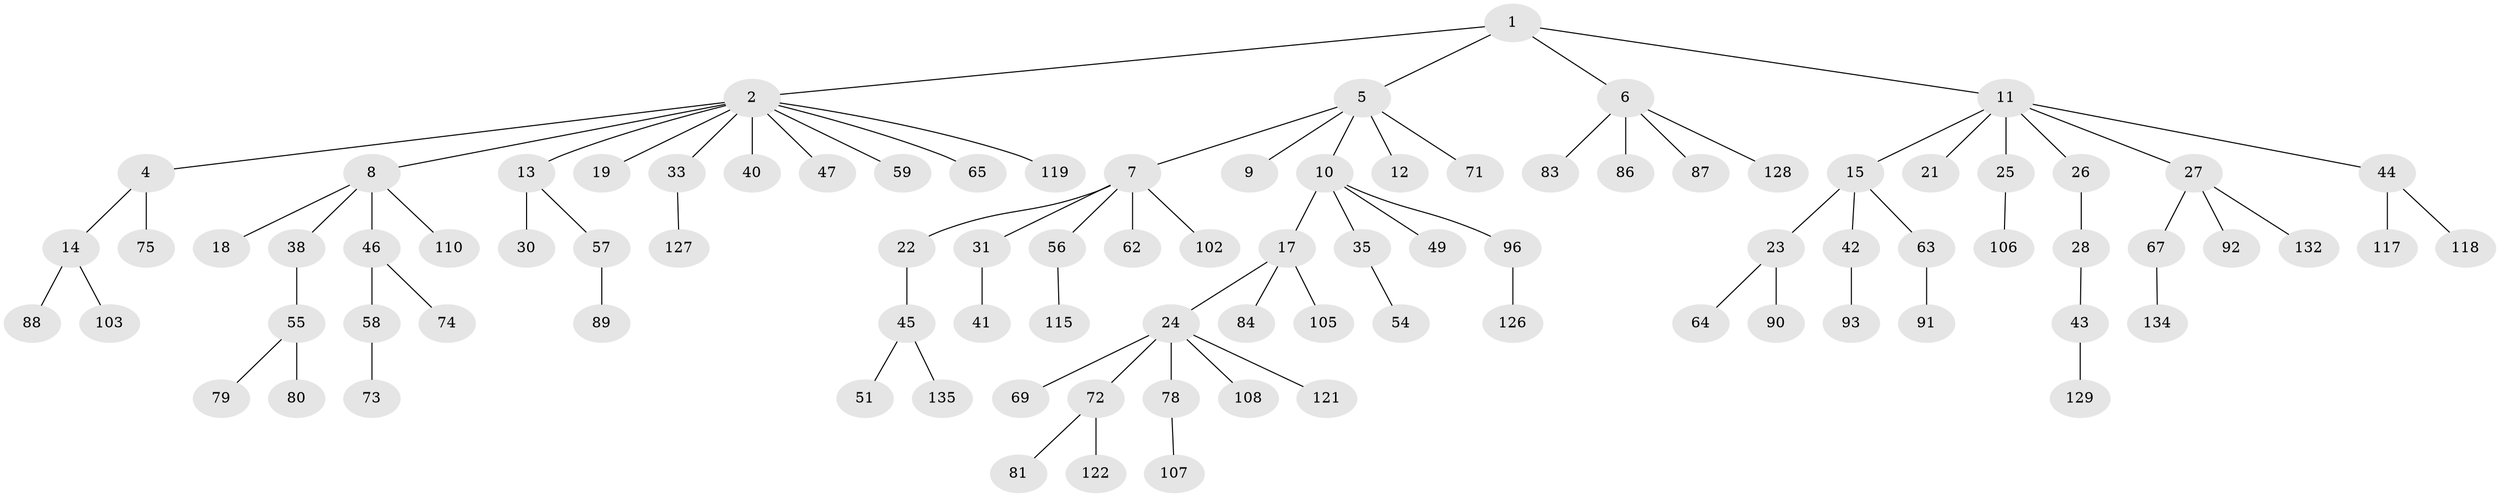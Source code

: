 // Generated by graph-tools (version 1.1) at 2025/52/02/27/25 19:52:12]
// undirected, 92 vertices, 91 edges
graph export_dot {
graph [start="1"]
  node [color=gray90,style=filled];
  1 [super="+50"];
  2 [super="+3"];
  4;
  5 [super="+29"];
  6 [super="+61"];
  7 [super="+70"];
  8 [super="+37"];
  9;
  10 [super="+39"];
  11 [super="+16"];
  12;
  13 [super="+34"];
  14 [super="+20"];
  15 [super="+97"];
  17 [super="+32"];
  18 [super="+36"];
  19 [super="+68"];
  21;
  22 [super="+124"];
  23 [super="+112"];
  24 [super="+60"];
  25;
  26 [super="+111"];
  27;
  28 [super="+53"];
  30;
  31 [super="+109"];
  33 [super="+48"];
  35;
  38;
  40 [super="+99"];
  41;
  42;
  43 [super="+85"];
  44 [super="+113"];
  45 [super="+125"];
  46 [super="+52"];
  47;
  49;
  51 [super="+131"];
  54;
  55 [super="+77"];
  56 [super="+66"];
  57 [super="+114"];
  58;
  59 [super="+123"];
  62 [super="+130"];
  63;
  64;
  65;
  67 [super="+101"];
  69;
  71;
  72 [super="+76"];
  73;
  74;
  75 [super="+94"];
  78;
  79 [super="+82"];
  80;
  81;
  83;
  84 [super="+95"];
  86 [super="+120"];
  87 [super="+98"];
  88;
  89 [super="+104"];
  90 [super="+100"];
  91;
  92;
  93;
  96 [super="+133"];
  102;
  103;
  105;
  106;
  107;
  108;
  110;
  115 [super="+116"];
  117;
  118;
  119;
  121;
  122;
  126;
  127;
  128;
  129;
  132;
  134;
  135;
  1 -- 2;
  1 -- 5;
  1 -- 6;
  1 -- 11;
  2 -- 33;
  2 -- 47;
  2 -- 119;
  2 -- 65;
  2 -- 4;
  2 -- 8;
  2 -- 40;
  2 -- 13;
  2 -- 19;
  2 -- 59;
  4 -- 14;
  4 -- 75;
  5 -- 7;
  5 -- 9;
  5 -- 10;
  5 -- 12;
  5 -- 71;
  6 -- 83;
  6 -- 128;
  6 -- 86;
  6 -- 87;
  7 -- 22;
  7 -- 31;
  7 -- 56;
  7 -- 62;
  7 -- 102;
  8 -- 18;
  8 -- 38;
  8 -- 110;
  8 -- 46;
  10 -- 17;
  10 -- 35;
  10 -- 96;
  10 -- 49;
  11 -- 15;
  11 -- 26;
  11 -- 21;
  11 -- 27;
  11 -- 25;
  11 -- 44;
  13 -- 30;
  13 -- 57;
  14 -- 88;
  14 -- 103;
  15 -- 23;
  15 -- 42;
  15 -- 63;
  17 -- 24;
  17 -- 84;
  17 -- 105;
  22 -- 45;
  23 -- 64;
  23 -- 90;
  24 -- 69;
  24 -- 121;
  24 -- 72;
  24 -- 108;
  24 -- 78;
  25 -- 106;
  26 -- 28;
  27 -- 67;
  27 -- 92;
  27 -- 132;
  28 -- 43;
  31 -- 41;
  33 -- 127;
  35 -- 54;
  38 -- 55;
  42 -- 93;
  43 -- 129;
  44 -- 117;
  44 -- 118;
  45 -- 51;
  45 -- 135;
  46 -- 58;
  46 -- 74;
  55 -- 79;
  55 -- 80;
  56 -- 115;
  57 -- 89;
  58 -- 73;
  63 -- 91;
  67 -- 134;
  72 -- 81;
  72 -- 122;
  78 -- 107;
  96 -- 126;
}
